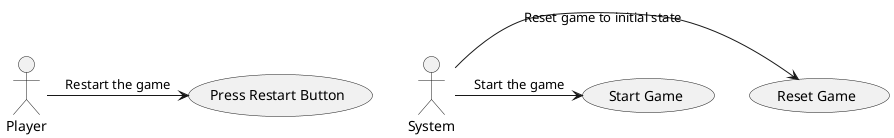 @startuml
actor Player
actor System

Player -> (Press Restart Button) : Restart the game
System -> (Reset Game) : Reset game to initial state
System -> (Start Game) : Start the game

@enduml

